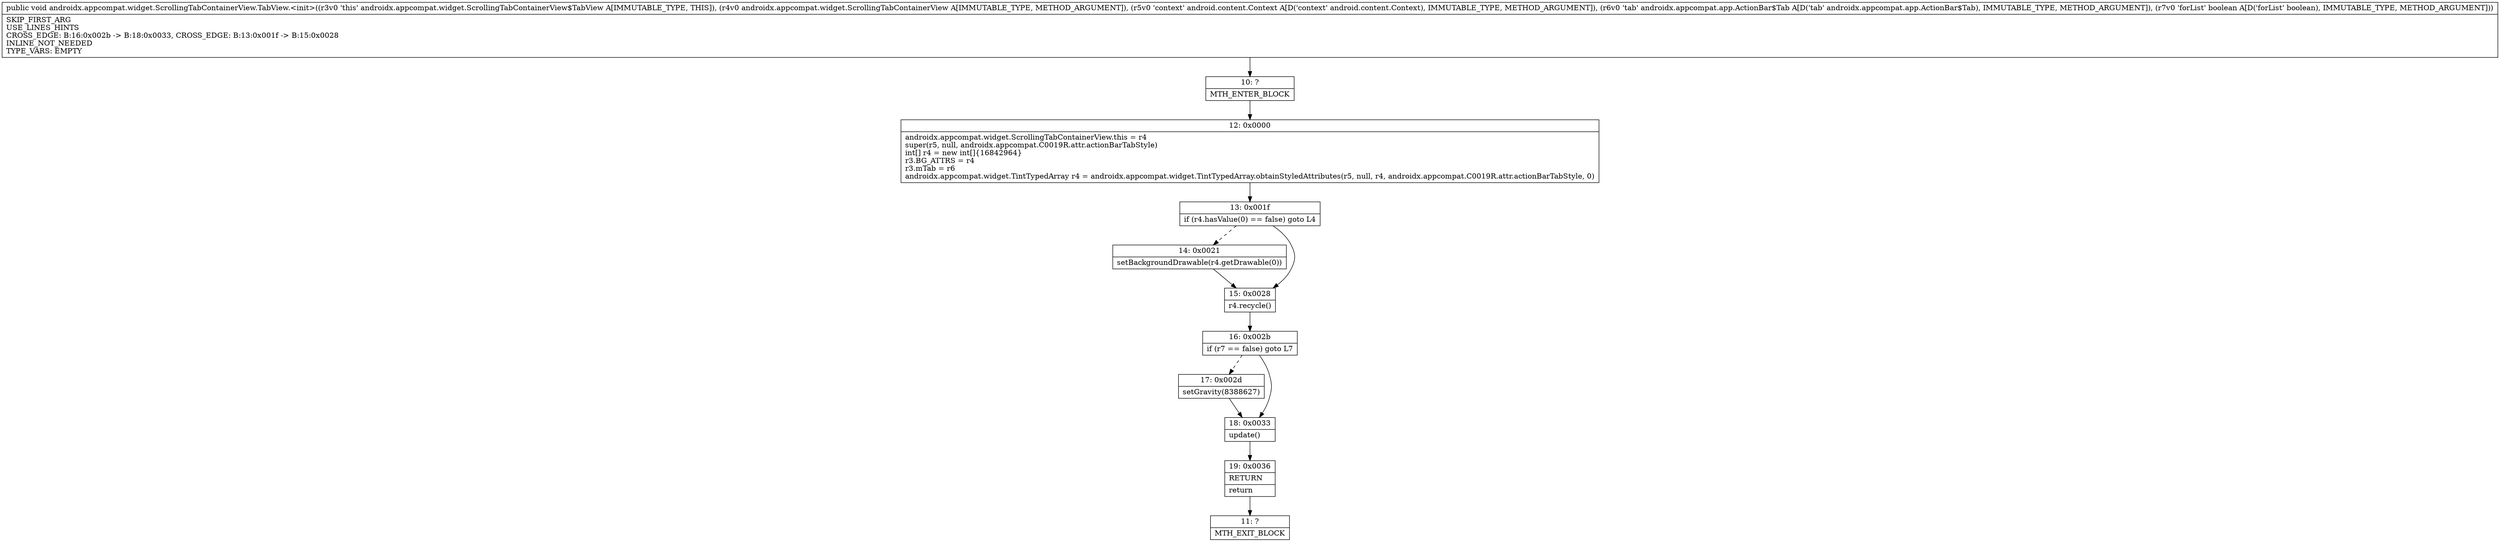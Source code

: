 digraph "CFG forandroidx.appcompat.widget.ScrollingTabContainerView.TabView.\<init\>(Landroidx\/appcompat\/widget\/ScrollingTabContainerView;Landroid\/content\/Context;Landroidx\/appcompat\/app\/ActionBar$Tab;Z)V" {
Node_10 [shape=record,label="{10\:\ ?|MTH_ENTER_BLOCK\l}"];
Node_12 [shape=record,label="{12\:\ 0x0000|androidx.appcompat.widget.ScrollingTabContainerView.this = r4\lsuper(r5, null, androidx.appcompat.C0019R.attr.actionBarTabStyle)\lint[] r4 = new int[]\{16842964\}\lr3.BG_ATTRS = r4\lr3.mTab = r6\landroidx.appcompat.widget.TintTypedArray r4 = androidx.appcompat.widget.TintTypedArray.obtainStyledAttributes(r5, null, r4, androidx.appcompat.C0019R.attr.actionBarTabStyle, 0)\l}"];
Node_13 [shape=record,label="{13\:\ 0x001f|if (r4.hasValue(0) == false) goto L4\l}"];
Node_14 [shape=record,label="{14\:\ 0x0021|setBackgroundDrawable(r4.getDrawable(0))\l}"];
Node_15 [shape=record,label="{15\:\ 0x0028|r4.recycle()\l}"];
Node_16 [shape=record,label="{16\:\ 0x002b|if (r7 == false) goto L7\l}"];
Node_17 [shape=record,label="{17\:\ 0x002d|setGravity(8388627)\l}"];
Node_18 [shape=record,label="{18\:\ 0x0033|update()\l}"];
Node_19 [shape=record,label="{19\:\ 0x0036|RETURN\l|return\l}"];
Node_11 [shape=record,label="{11\:\ ?|MTH_EXIT_BLOCK\l}"];
MethodNode[shape=record,label="{public void androidx.appcompat.widget.ScrollingTabContainerView.TabView.\<init\>((r3v0 'this' androidx.appcompat.widget.ScrollingTabContainerView$TabView A[IMMUTABLE_TYPE, THIS]), (r4v0 androidx.appcompat.widget.ScrollingTabContainerView A[IMMUTABLE_TYPE, METHOD_ARGUMENT]), (r5v0 'context' android.content.Context A[D('context' android.content.Context), IMMUTABLE_TYPE, METHOD_ARGUMENT]), (r6v0 'tab' androidx.appcompat.app.ActionBar$Tab A[D('tab' androidx.appcompat.app.ActionBar$Tab), IMMUTABLE_TYPE, METHOD_ARGUMENT]), (r7v0 'forList' boolean A[D('forList' boolean), IMMUTABLE_TYPE, METHOD_ARGUMENT]))  | SKIP_FIRST_ARG\lUSE_LINES_HINTS\lCROSS_EDGE: B:16:0x002b \-\> B:18:0x0033, CROSS_EDGE: B:13:0x001f \-\> B:15:0x0028\lINLINE_NOT_NEEDED\lTYPE_VARS: EMPTY\l}"];
MethodNode -> Node_10;Node_10 -> Node_12;
Node_12 -> Node_13;
Node_13 -> Node_14[style=dashed];
Node_13 -> Node_15;
Node_14 -> Node_15;
Node_15 -> Node_16;
Node_16 -> Node_17[style=dashed];
Node_16 -> Node_18;
Node_17 -> Node_18;
Node_18 -> Node_19;
Node_19 -> Node_11;
}

